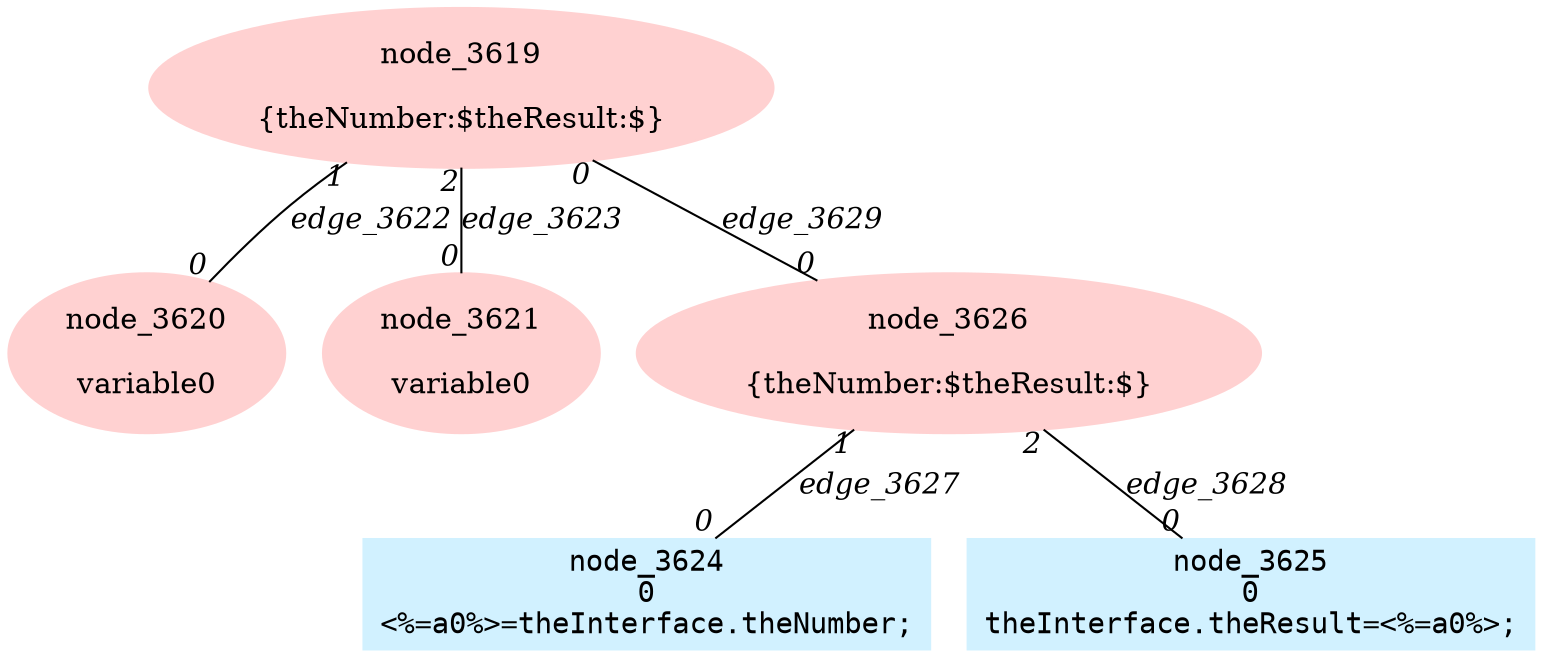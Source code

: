 digraph g{node_3619 [shape=ellipse, style=filled, color="#ffd1d1", label="node_3619

{theNumber:$theResult:$}" ]
node_3620 [shape=ellipse, style=filled, color="#ffd1d1", label="node_3620

variable0" ]
node_3621 [shape=ellipse, style=filled, color="#ffd1d1", label="node_3621

variable0" ]
node_3626 [shape=ellipse, style=filled, color="#ffd1d1", label="node_3626

{theNumber:$theResult:$}" ]
node_3624 [shape=box, style=filled, color="#d1f1ff", fontname="Courier", label="node_3624
0
<%=a0%>=theInterface.theNumber;
" ]
node_3625 [shape=box, style=filled, color="#d1f1ff", fontname="Courier", label="node_3625
0
theInterface.theResult=<%=a0%>;
" ]
node_3619 -> node_3620 [dir=none, arrowHead=none, fontname="Times-Italic", label="edge_3622",  headlabel="0", taillabel="1" ]
node_3619 -> node_3621 [dir=none, arrowHead=none, fontname="Times-Italic", label="edge_3623",  headlabel="0", taillabel="2" ]
node_3626 -> node_3624 [dir=none, arrowHead=none, fontname="Times-Italic", label="edge_3627",  headlabel="0", taillabel="1" ]
node_3626 -> node_3625 [dir=none, arrowHead=none, fontname="Times-Italic", label="edge_3628",  headlabel="0", taillabel="2" ]
node_3619 -> node_3626 [dir=none, arrowHead=none, fontname="Times-Italic", label="edge_3629",  headlabel="0", taillabel="0" ]
}